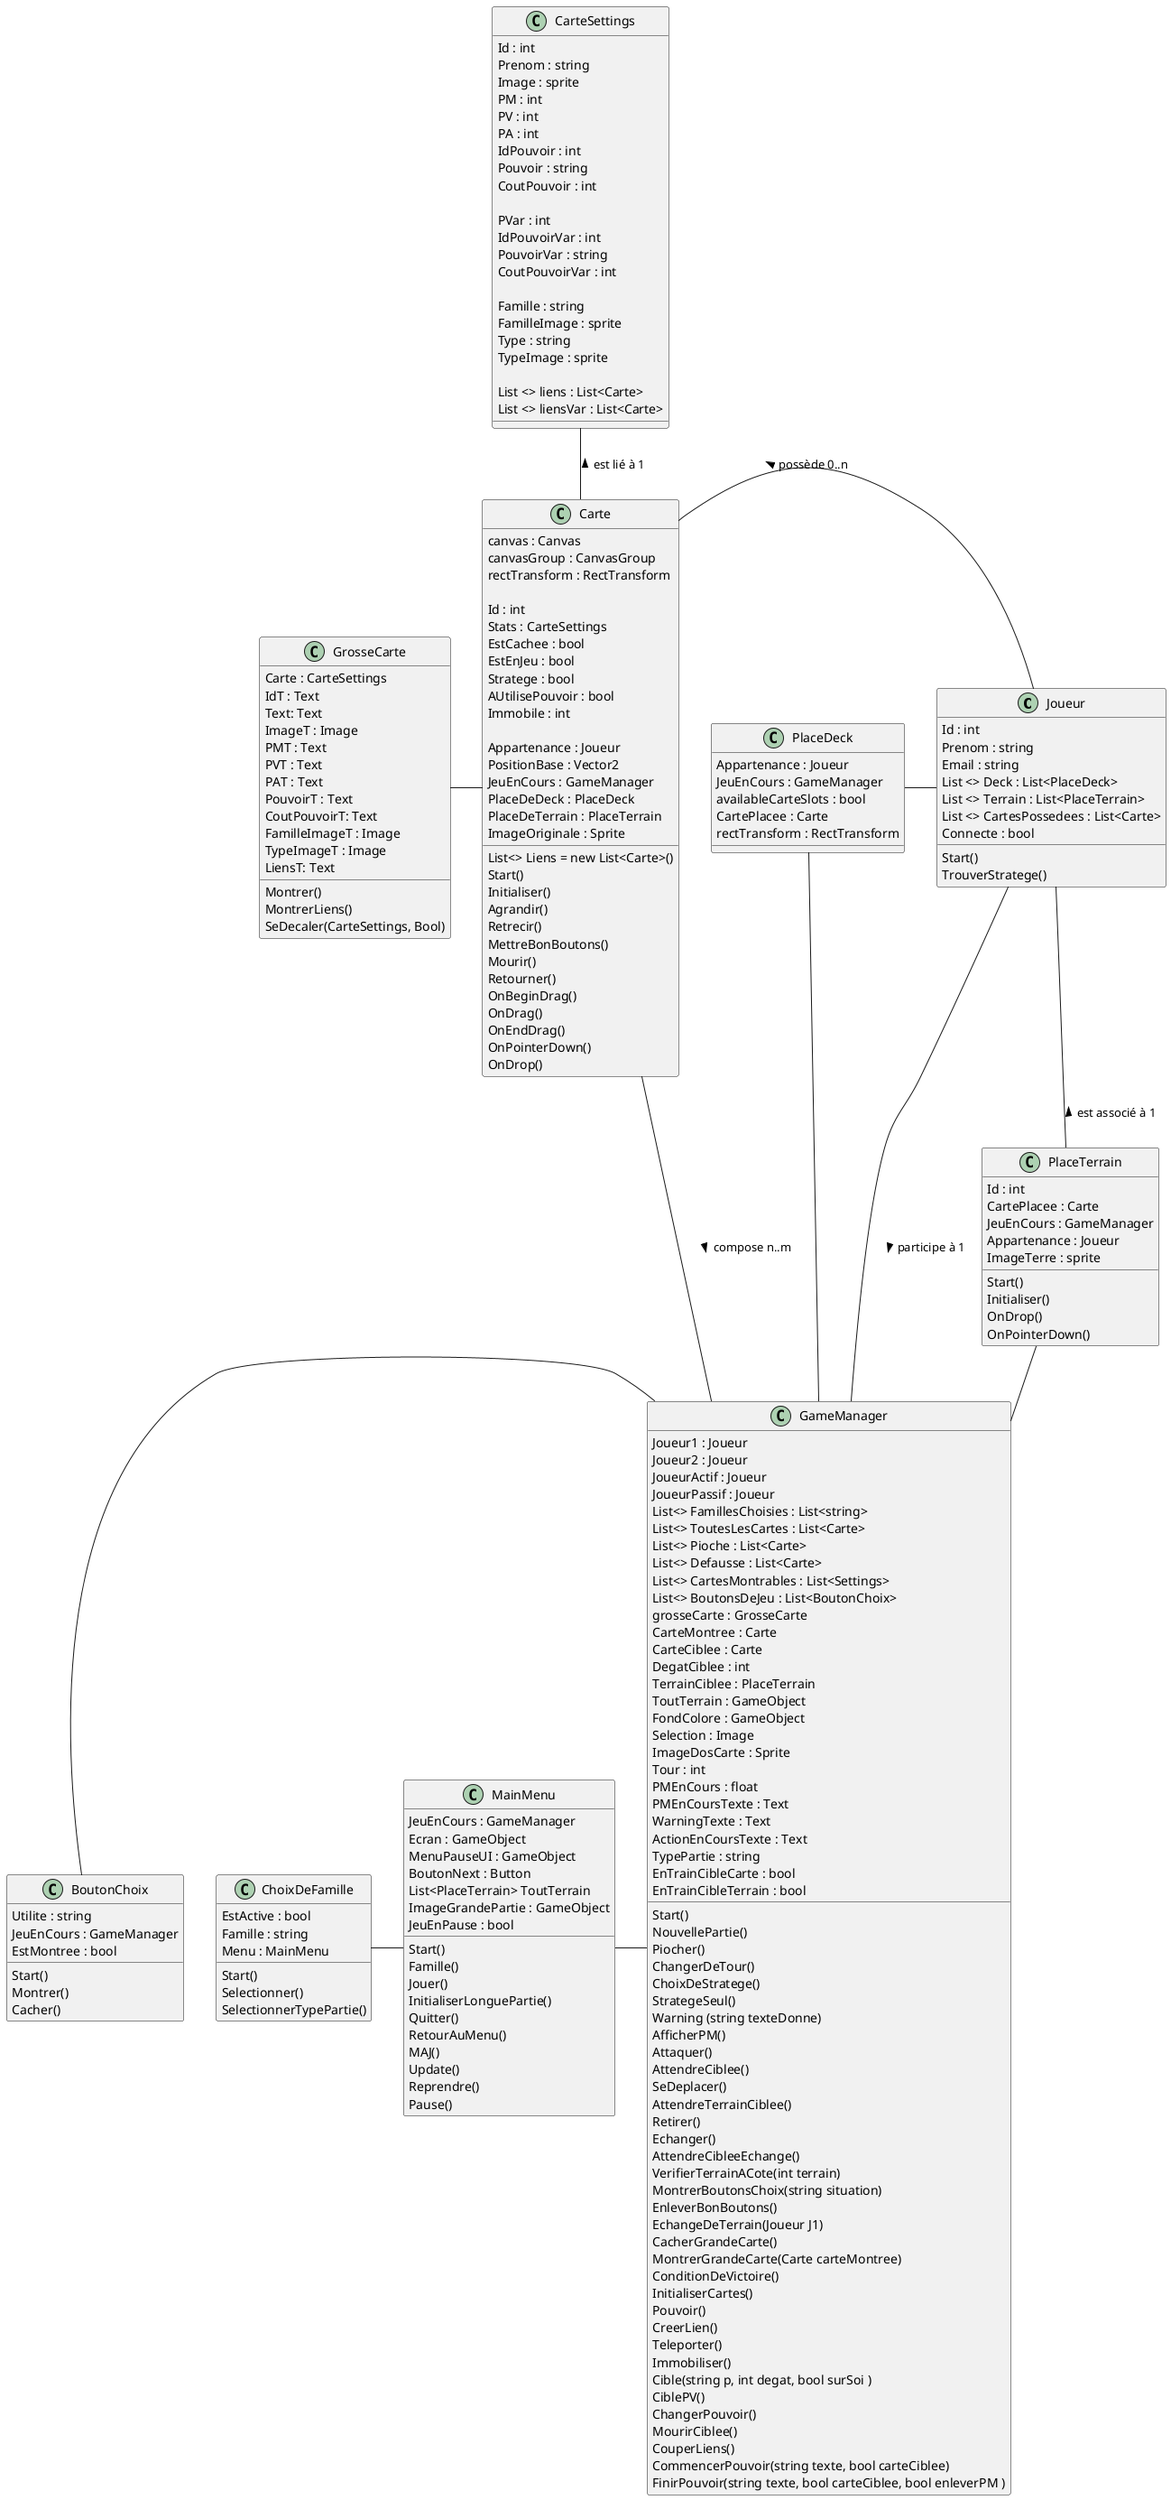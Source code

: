 @startuml DiagrammeUML
class Joueur
class Carte
class GameManager
class PlaceTerrain
class PlaceDeck
class CarteSettings
class GrosseCarte
class ChoixDeFamille
class MainMenu
class BoutonChoix

Joueur -- PlaceTerrain : < est associé à 1
Joueur - GameManager : > participe à 1
Carte - Joueur : < possède 0..n
Carte - GameManager : > compose n..m
CarteSettings -- Carte : < est lié à 1
BoutonChoix - GameManager
ChoixDeFamille - MainMenu 
MainMenu - GameManager
GrosseCarte - Carte
PlaceDeck - Joueur
PlaceDeck -- GameManager
PlaceTerrain -- GameManager


class Joueur {
    Id : int
    Prenom : string
    Email : string
    List <> Deck : List<PlaceDeck>
    List <> Terrain : List<PlaceTerrain>
    List <> CartesPossedees : List<Carte>
    Connecte : bool

    Start()
    TrouverStratege()
}

class PlaceTerrain {
    Id : int
    CartePlacee : Carte
    JeuEnCours : GameManager
    Appartenance : Joueur
    ImageTerre : sprite

    Start()
    Initialiser()
    OnDrop()
    OnPointerDown()
}

class PlaceDeck {
    Appartenance : Joueur
    JeuEnCours : GameManager
    availableCarteSlots : bool
    CartePlacee : Carte
    rectTransform : RectTransform
}

class GameManager {
    Joueur1 : Joueur
    Joueur2 : Joueur
    JoueurActif : Joueur
    JoueurPassif : Joueur
    List<> FamillesChoisies : List<string>
    List<> ToutesLesCartes : List<Carte>
    List<> Pioche : List<Carte>
    List<> Defausse : List<Carte>
    List<> CartesMontrables : List<Settings>
    List<> BoutonsDeJeu : List<BoutonChoix>
    grosseCarte : GrosseCarte
    CarteMontree : Carte
    CarteCiblee : Carte
    DegatCiblee : int
    TerrainCiblee : PlaceTerrain
    ToutTerrain : GameObject 
    FondColore : GameObject 
    Selection : Image 
    ImageDosCarte : Sprite 
    Tour : int
    PMEnCours : float 
    PMEnCoursTexte : Text
    WarningTexte : Text
    ActionEnCoursTexte : Text
    TypePartie : string
    EnTrainCibleCarte : bool
    EnTrainCibleTerrain : bool

    Start()
    NouvellePartie()
    Piocher()
    ChangerDeTour()
    ChoixDeStratege()
    StrategeSeul()
    Warning (string texteDonne) 
    AfficherPM()
    Attaquer()
    AttendreCiblee()
    SeDeplacer()
    AttendreTerrainCiblee()
    Retirer()
    Echanger()
    AttendreCibleeEchange()
    VerifierTerrainACote(int terrain)
    MontrerBoutonsChoix(string situation)
    EnleverBonBoutons()
    EchangeDeTerrain(Joueur J1)
    CacherGrandeCarte()
    MontrerGrandeCarte(Carte carteMontree)
    ConditionDeVictoire()
    InitialiserCartes() 
    Pouvoir()
    CreerLien()
    Teleporter()
    Immobiliser()
    Cible(string p, int degat, bool surSoi )
    CiblePV()
    ChangerPouvoir()
    MourirCiblee()
    CouperLiens()
    CommencerPouvoir(string texte, bool carteCiblee)
    FinirPouvoir(string texte, bool carteCiblee, bool enleverPM )
}

class CarteSettings {
    Id : int
    Prenom : string
    Image : sprite
    PM : int
    PV : int
    PA : int
    IdPouvoir : int
    Pouvoir : string
    CoutPouvoir : int
    
    PVar : int
    IdPouvoirVar : int
    PouvoirVar : string
    CoutPouvoirVar : int
    
    Famille : string
    FamilleImage : sprite
    Type : string
    TypeImage : sprite

    List <> liens : List<Carte>
    List <> liensVar : List<Carte>
}

class Carte {
    canvas : Canvas 
    canvasGroup : CanvasGroup 
    rectTransform : RectTransform

    Id : int 
    Stats : CarteSettings
    List<> Liens = new List<Carte>()
    EstCachee : bool 
    EstEnJeu : bool 
    Stratege : bool 
    AUtilisePouvoir : bool 
    Immobile : int

    Appartenance : Joueur  
    PositionBase : Vector2
    JeuEnCours : GameManager
    PlaceDeDeck : PlaceDeck
    PlaceDeTerrain : PlaceTerrain
    ImageOriginale : Sprite

    Start()
    Initialiser()
    Agrandir()
    Retrecir()
    MettreBonBoutons()
    Mourir()
    Retourner()
    OnBeginDrag()
    OnDrag()
    OnEndDrag()
    OnPointerDown()
    OnDrop()

}

class GrosseCarte {
    Carte : CarteSettings 
    IdT : Text
    Text: Text
    ImageT : Image
    PMT : Text
    PVT : Text
    PAT : Text
    PouvoirT : Text
    CoutPouvoirT: Text
    FamilleImageT : Image
    TypeImageT : Image
    LiensT: Text

    Montrer()
    MontrerLiens()
    SeDecaler(CarteSettings, Bool)
}

class ChoixDeFamille {
    EstActive : bool
    Famille : string
    Menu : MainMenu 

    Start()
    Selectionner()
    SelectionnerTypePartie()
}

class MainMenu {
    JeuEnCours : GameManager 
    Ecran : GameObject 
    MenuPauseUI : GameObject 
    BoutonNext : Button
    List<PlaceTerrain> ToutTerrain
    ImageGrandePartie : GameObject 
    JeuEnPause : bool

    Start()
    Famille()
    Jouer()
    InitialiserLonguePartie()
    Quitter()
    RetourAuMenu()
    MAJ()
    Update()
    Reprendre()
    Pause()
}

class BoutonChoix {
    Utilite : string
    JeuEnCours : GameManager
    EstMontree : bool

    Start()
    Montrer()
    Cacher()
}

@enduml